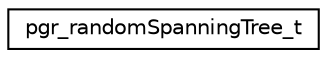 digraph "Graphical Class Hierarchy"
{
  edge [fontname="Helvetica",fontsize="10",labelfontname="Helvetica",labelfontsize="10"];
  node [fontname="Helvetica",fontsize="10",shape=record];
  rankdir="LR";
  Node1 [label="pgr_randomSpanningTree_t",height=0.2,width=0.4,color="black", fillcolor="white", style="filled",URL="$structpgr__randomSpanningTree__t.html"];
}
